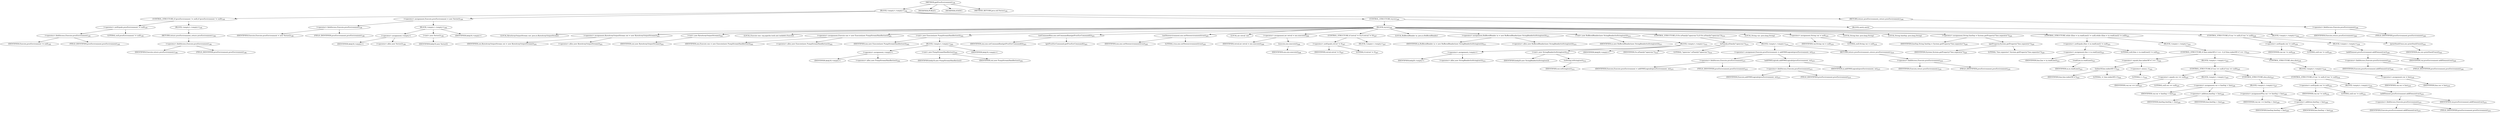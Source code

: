 digraph "getProcEnvironment" {  
"315" [label = <(METHOD,getProcEnvironment)<SUB>194</SUB>> ]
"316" [label = <(BLOCK,&lt;empty&gt;,&lt;empty&gt;)<SUB>194</SUB>> ]
"317" [label = <(CONTROL_STRUCTURE,if (procEnvironment != null),if (procEnvironment != null))<SUB>195</SUB>> ]
"318" [label = <(&lt;operator&gt;.notEquals,procEnvironment != null)<SUB>195</SUB>> ]
"319" [label = <(&lt;operator&gt;.fieldAccess,Execute.procEnvironment)<SUB>195</SUB>> ]
"320" [label = <(IDENTIFIER,Execute,procEnvironment != null)<SUB>195</SUB>> ]
"321" [label = <(FIELD_IDENTIFIER,procEnvironment,procEnvironment)<SUB>195</SUB>> ]
"322" [label = <(LITERAL,null,procEnvironment != null)<SUB>195</SUB>> ]
"323" [label = <(BLOCK,&lt;empty&gt;,&lt;empty&gt;)<SUB>195</SUB>> ]
"324" [label = <(RETURN,return procEnvironment;,return procEnvironment;)<SUB>196</SUB>> ]
"325" [label = <(&lt;operator&gt;.fieldAccess,Execute.procEnvironment)<SUB>196</SUB>> ]
"326" [label = <(IDENTIFIER,Execute,return procEnvironment;)<SUB>196</SUB>> ]
"327" [label = <(FIELD_IDENTIFIER,procEnvironment,procEnvironment)<SUB>196</SUB>> ]
"328" [label = <(&lt;operator&gt;.assignment,Execute.procEnvironment = new Vector())<SUB>199</SUB>> ]
"329" [label = <(&lt;operator&gt;.fieldAccess,Execute.procEnvironment)<SUB>199</SUB>> ]
"330" [label = <(IDENTIFIER,Execute,Execute.procEnvironment = new Vector())<SUB>199</SUB>> ]
"331" [label = <(FIELD_IDENTIFIER,procEnvironment,procEnvironment)<SUB>199</SUB>> ]
"332" [label = <(BLOCK,&lt;empty&gt;,&lt;empty&gt;)<SUB>199</SUB>> ]
"333" [label = <(&lt;operator&gt;.assignment,&lt;empty&gt;)> ]
"334" [label = <(IDENTIFIER,$obj16,&lt;empty&gt;)> ]
"335" [label = <(&lt;operator&gt;.alloc,new Vector())<SUB>199</SUB>> ]
"336" [label = <(&lt;init&gt;,new Vector())<SUB>199</SUB>> ]
"337" [label = <(IDENTIFIER,$obj16,new Vector())> ]
"338" [label = <(IDENTIFIER,$obj16,&lt;empty&gt;)> ]
"339" [label = <(CONTROL_STRUCTURE,try,try)<SUB>200</SUB>> ]
"340" [label = <(BLOCK,try,try)<SUB>200</SUB>> ]
"14" [label = <(LOCAL,ByteArrayOutputStream out: java.io.ByteArrayOutputStream)> ]
"341" [label = <(&lt;operator&gt;.assignment,ByteArrayOutputStream out = new ByteArrayOutputStream())<SUB>201</SUB>> ]
"342" [label = <(IDENTIFIER,out,ByteArrayOutputStream out = new ByteArrayOutputStream())<SUB>201</SUB>> ]
"343" [label = <(&lt;operator&gt;.alloc,new ByteArrayOutputStream())<SUB>201</SUB>> ]
"344" [label = <(&lt;init&gt;,new ByteArrayOutputStream())<SUB>201</SUB>> ]
"13" [label = <(IDENTIFIER,out,new ByteArrayOutputStream())<SUB>201</SUB>> ]
"16" [label = <(LOCAL,Execute exe: org.apache.tools.ant.taskdefs.Execute)> ]
"345" [label = <(&lt;operator&gt;.assignment,Execute exe = new Execute(new PumpStreamHandler(out)))<SUB>202</SUB>> ]
"346" [label = <(IDENTIFIER,exe,Execute exe = new Execute(new PumpStreamHandler(out)))<SUB>202</SUB>> ]
"347" [label = <(&lt;operator&gt;.alloc,new Execute(new PumpStreamHandler(out)))<SUB>202</SUB>> ]
"348" [label = <(&lt;init&gt;,new Execute(new PumpStreamHandler(out)))<SUB>202</SUB>> ]
"15" [label = <(IDENTIFIER,exe,new Execute(new PumpStreamHandler(out)))<SUB>202</SUB>> ]
"349" [label = <(BLOCK,&lt;empty&gt;,&lt;empty&gt;)<SUB>202</SUB>> ]
"350" [label = <(&lt;operator&gt;.assignment,&lt;empty&gt;)> ]
"351" [label = <(IDENTIFIER,$obj18,&lt;empty&gt;)> ]
"352" [label = <(&lt;operator&gt;.alloc,new PumpStreamHandler(out))<SUB>202</SUB>> ]
"353" [label = <(&lt;init&gt;,new PumpStreamHandler(out))<SUB>202</SUB>> ]
"354" [label = <(IDENTIFIER,$obj18,new PumpStreamHandler(out))> ]
"355" [label = <(IDENTIFIER,out,new PumpStreamHandler(out))<SUB>202</SUB>> ]
"356" [label = <(IDENTIFIER,$obj18,&lt;empty&gt;)> ]
"357" [label = <(setCommandline,exe.setCommandline(getProcEnvCommand()))<SUB>203</SUB>> ]
"358" [label = <(IDENTIFIER,exe,exe.setCommandline(getProcEnvCommand()))<SUB>203</SUB>> ]
"359" [label = <(getProcEnvCommand,getProcEnvCommand())<SUB>203</SUB>> ]
"360" [label = <(setNewenvironment,exe.setNewenvironment(true))<SUB>205</SUB>> ]
"361" [label = <(IDENTIFIER,exe,exe.setNewenvironment(true))<SUB>205</SUB>> ]
"362" [label = <(LITERAL,true,exe.setNewenvironment(true))<SUB>205</SUB>> ]
"363" [label = <(LOCAL,int retval: int)> ]
"364" [label = <(&lt;operator&gt;.assignment,int retval = exe.execute())<SUB>206</SUB>> ]
"365" [label = <(IDENTIFIER,retval,int retval = exe.execute())<SUB>206</SUB>> ]
"366" [label = <(execute,exe.execute())<SUB>206</SUB>> ]
"367" [label = <(IDENTIFIER,exe,exe.execute())<SUB>206</SUB>> ]
"368" [label = <(CONTROL_STRUCTURE,if (retval != 0),if (retval != 0))<SUB>207</SUB>> ]
"369" [label = <(&lt;operator&gt;.notEquals,retval != 0)<SUB>207</SUB>> ]
"370" [label = <(IDENTIFIER,retval,retval != 0)<SUB>207</SUB>> ]
"371" [label = <(LITERAL,0,retval != 0)<SUB>207</SUB>> ]
"372" [label = <(BLOCK,&lt;empty&gt;,&lt;empty&gt;)<SUB>207</SUB>> ]
"18" [label = <(LOCAL,BufferedReader in: java.io.BufferedReader)> ]
"373" [label = <(&lt;operator&gt;.assignment,BufferedReader in = new BufferedReader(new StringReader(toString(out))))<SUB>211</SUB>> ]
"374" [label = <(IDENTIFIER,in,BufferedReader in = new BufferedReader(new StringReader(toString(out))))<SUB>211</SUB>> ]
"375" [label = <(&lt;operator&gt;.alloc,new BufferedReader(new StringReader(toString(out))))<SUB>212</SUB>> ]
"376" [label = <(&lt;init&gt;,new BufferedReader(new StringReader(toString(out))))<SUB>212</SUB>> ]
"17" [label = <(IDENTIFIER,in,new BufferedReader(new StringReader(toString(out))))<SUB>211</SUB>> ]
"377" [label = <(BLOCK,&lt;empty&gt;,&lt;empty&gt;)<SUB>212</SUB>> ]
"378" [label = <(&lt;operator&gt;.assignment,&lt;empty&gt;)> ]
"379" [label = <(IDENTIFIER,$obj20,&lt;empty&gt;)> ]
"380" [label = <(&lt;operator&gt;.alloc,new StringReader(toString(out)))<SUB>212</SUB>> ]
"381" [label = <(&lt;init&gt;,new StringReader(toString(out)))<SUB>212</SUB>> ]
"382" [label = <(IDENTIFIER,$obj20,new StringReader(toString(out)))> ]
"383" [label = <(toString,toString(out))<SUB>212</SUB>> ]
"384" [label = <(IDENTIFIER,out,toString(out))<SUB>212</SUB>> ]
"385" [label = <(IDENTIFIER,$obj20,&lt;empty&gt;)> ]
"386" [label = <(CONTROL_STRUCTURE,if (Os.isFamily(&quot;openvms&quot;)),if (Os.isFamily(&quot;openvms&quot;)))<SUB>214</SUB>> ]
"387" [label = <(isFamily,isFamily(&quot;openvms&quot;))<SUB>214</SUB>> ]
"388" [label = <(IDENTIFIER,Os,isFamily(&quot;openvms&quot;))<SUB>214</SUB>> ]
"389" [label = <(LITERAL,&quot;openvms&quot;,isFamily(&quot;openvms&quot;))<SUB>214</SUB>> ]
"390" [label = <(BLOCK,&lt;empty&gt;,&lt;empty&gt;)<SUB>214</SUB>> ]
"391" [label = <(&lt;operator&gt;.assignment,Execute.procEnvironment = addVMSLogicals(procEnvironment, in))<SUB>215</SUB>> ]
"392" [label = <(&lt;operator&gt;.fieldAccess,Execute.procEnvironment)<SUB>215</SUB>> ]
"393" [label = <(IDENTIFIER,Execute,Execute.procEnvironment = addVMSLogicals(procEnvironment, in))<SUB>215</SUB>> ]
"394" [label = <(FIELD_IDENTIFIER,procEnvironment,procEnvironment)<SUB>215</SUB>> ]
"395" [label = <(addVMSLogicals,addVMSLogicals(procEnvironment, in))<SUB>215</SUB>> ]
"396" [label = <(&lt;operator&gt;.fieldAccess,Execute.procEnvironment)<SUB>215</SUB>> ]
"397" [label = <(IDENTIFIER,Execute,addVMSLogicals(procEnvironment, in))<SUB>215</SUB>> ]
"398" [label = <(FIELD_IDENTIFIER,procEnvironment,procEnvironment)<SUB>215</SUB>> ]
"399" [label = <(IDENTIFIER,in,addVMSLogicals(procEnvironment, in))<SUB>215</SUB>> ]
"400" [label = <(RETURN,return procEnvironment;,return procEnvironment;)<SUB>216</SUB>> ]
"401" [label = <(&lt;operator&gt;.fieldAccess,Execute.procEnvironment)<SUB>216</SUB>> ]
"402" [label = <(IDENTIFIER,Execute,return procEnvironment;)<SUB>216</SUB>> ]
"403" [label = <(FIELD_IDENTIFIER,procEnvironment,procEnvironment)<SUB>216</SUB>> ]
"404" [label = <(LOCAL,String var: java.lang.String)> ]
"405" [label = <(&lt;operator&gt;.assignment,String var = null)<SUB>219</SUB>> ]
"406" [label = <(IDENTIFIER,var,String var = null)<SUB>219</SUB>> ]
"407" [label = <(LITERAL,null,String var = null)<SUB>219</SUB>> ]
"408" [label = <(LOCAL,String line: java.lang.String)> ]
"409" [label = <(LOCAL,String lineSep: java.lang.String)> ]
"410" [label = <(&lt;operator&gt;.assignment,String lineSep = System.getProperty(&quot;line.separator&quot;))<SUB>220</SUB>> ]
"411" [label = <(IDENTIFIER,lineSep,String lineSep = System.getProperty(&quot;line.separator&quot;))<SUB>220</SUB>> ]
"412" [label = <(getProperty,System.getProperty(&quot;line.separator&quot;))<SUB>220</SUB>> ]
"413" [label = <(IDENTIFIER,System,System.getProperty(&quot;line.separator&quot;))<SUB>220</SUB>> ]
"414" [label = <(LITERAL,&quot;line.separator&quot;,System.getProperty(&quot;line.separator&quot;))<SUB>220</SUB>> ]
"415" [label = <(CONTROL_STRUCTURE,while ((line = in.readLine()) != null),while ((line = in.readLine()) != null))<SUB>221</SUB>> ]
"416" [label = <(&lt;operator&gt;.notEquals,(line = in.readLine()) != null)<SUB>221</SUB>> ]
"417" [label = <(&lt;operator&gt;.assignment,line = in.readLine())<SUB>221</SUB>> ]
"418" [label = <(IDENTIFIER,line,line = in.readLine())<SUB>221</SUB>> ]
"419" [label = <(readLine,in.readLine())<SUB>221</SUB>> ]
"420" [label = <(IDENTIFIER,in,in.readLine())<SUB>221</SUB>> ]
"421" [label = <(LITERAL,null,(line = in.readLine()) != null)<SUB>221</SUB>> ]
"422" [label = <(BLOCK,&lt;empty&gt;,&lt;empty&gt;)<SUB>221</SUB>> ]
"423" [label = <(CONTROL_STRUCTURE,if (line.indexOf('=') == -1),if (line.indexOf('=') == -1))<SUB>222</SUB>> ]
"424" [label = <(&lt;operator&gt;.equals,line.indexOf('=') == -1)<SUB>222</SUB>> ]
"425" [label = <(indexOf,line.indexOf('='))<SUB>222</SUB>> ]
"426" [label = <(IDENTIFIER,line,line.indexOf('='))<SUB>222</SUB>> ]
"427" [label = <(LITERAL,'=',line.indexOf('='))<SUB>222</SUB>> ]
"428" [label = <(&lt;operator&gt;.minus,-1)<SUB>222</SUB>> ]
"429" [label = <(LITERAL,1,-1)<SUB>222</SUB>> ]
"430" [label = <(BLOCK,&lt;empty&gt;,&lt;empty&gt;)<SUB>222</SUB>> ]
"431" [label = <(CONTROL_STRUCTURE,if (var == null),if (var == null))<SUB>225</SUB>> ]
"432" [label = <(&lt;operator&gt;.equals,var == null)<SUB>225</SUB>> ]
"433" [label = <(IDENTIFIER,var,var == null)<SUB>225</SUB>> ]
"434" [label = <(LITERAL,null,var == null)<SUB>225</SUB>> ]
"435" [label = <(BLOCK,&lt;empty&gt;,&lt;empty&gt;)<SUB>225</SUB>> ]
"436" [label = <(&lt;operator&gt;.assignment,var = lineSep + line)<SUB>226</SUB>> ]
"437" [label = <(IDENTIFIER,var,var = lineSep + line)<SUB>226</SUB>> ]
"438" [label = <(&lt;operator&gt;.addition,lineSep + line)<SUB>226</SUB>> ]
"439" [label = <(IDENTIFIER,lineSep,lineSep + line)<SUB>226</SUB>> ]
"440" [label = <(IDENTIFIER,line,lineSep + line)<SUB>226</SUB>> ]
"441" [label = <(CONTROL_STRUCTURE,else,else)<SUB>227</SUB>> ]
"442" [label = <(BLOCK,&lt;empty&gt;,&lt;empty&gt;)<SUB>227</SUB>> ]
"443" [label = <(&lt;operator&gt;.assignmentPlus,var += lineSep + line)<SUB>228</SUB>> ]
"444" [label = <(IDENTIFIER,var,var += lineSep + line)<SUB>228</SUB>> ]
"445" [label = <(&lt;operator&gt;.addition,lineSep + line)<SUB>228</SUB>> ]
"446" [label = <(IDENTIFIER,lineSep,lineSep + line)<SUB>228</SUB>> ]
"447" [label = <(IDENTIFIER,line,lineSep + line)<SUB>228</SUB>> ]
"448" [label = <(CONTROL_STRUCTURE,else,else)<SUB>230</SUB>> ]
"449" [label = <(BLOCK,&lt;empty&gt;,&lt;empty&gt;)<SUB>230</SUB>> ]
"450" [label = <(CONTROL_STRUCTURE,if (var != null),if (var != null))<SUB>232</SUB>> ]
"451" [label = <(&lt;operator&gt;.notEquals,var != null)<SUB>232</SUB>> ]
"452" [label = <(IDENTIFIER,var,var != null)<SUB>232</SUB>> ]
"453" [label = <(LITERAL,null,var != null)<SUB>232</SUB>> ]
"454" [label = <(BLOCK,&lt;empty&gt;,&lt;empty&gt;)<SUB>232</SUB>> ]
"455" [label = <(addElement,procEnvironment.addElement(var))<SUB>233</SUB>> ]
"456" [label = <(&lt;operator&gt;.fieldAccess,Execute.procEnvironment)<SUB>233</SUB>> ]
"457" [label = <(IDENTIFIER,Execute,procEnvironment.addElement(var))<SUB>233</SUB>> ]
"458" [label = <(FIELD_IDENTIFIER,procEnvironment,procEnvironment)<SUB>233</SUB>> ]
"459" [label = <(IDENTIFIER,var,procEnvironment.addElement(var))<SUB>233</SUB>> ]
"460" [label = <(&lt;operator&gt;.assignment,var = line)<SUB>235</SUB>> ]
"461" [label = <(IDENTIFIER,var,var = line)<SUB>235</SUB>> ]
"462" [label = <(IDENTIFIER,line,var = line)<SUB>235</SUB>> ]
"463" [label = <(CONTROL_STRUCTURE,if (var != null),if (var != null))<SUB>239</SUB>> ]
"464" [label = <(&lt;operator&gt;.notEquals,var != null)<SUB>239</SUB>> ]
"465" [label = <(IDENTIFIER,var,var != null)<SUB>239</SUB>> ]
"466" [label = <(LITERAL,null,var != null)<SUB>239</SUB>> ]
"467" [label = <(BLOCK,&lt;empty&gt;,&lt;empty&gt;)<SUB>239</SUB>> ]
"468" [label = <(addElement,procEnvironment.addElement(var))<SUB>240</SUB>> ]
"469" [label = <(&lt;operator&gt;.fieldAccess,Execute.procEnvironment)<SUB>240</SUB>> ]
"470" [label = <(IDENTIFIER,Execute,procEnvironment.addElement(var))<SUB>240</SUB>> ]
"471" [label = <(FIELD_IDENTIFIER,procEnvironment,procEnvironment)<SUB>240</SUB>> ]
"472" [label = <(IDENTIFIER,var,procEnvironment.addElement(var))<SUB>240</SUB>> ]
"473" [label = <(BLOCK,catch,catch)> ]
"474" [label = <(BLOCK,&lt;empty&gt;,&lt;empty&gt;)<SUB>242</SUB>> ]
"475" [label = <(printStackTrace,exc.printStackTrace())<SUB>243</SUB>> ]
"476" [label = <(IDENTIFIER,exc,exc.printStackTrace())<SUB>243</SUB>> ]
"477" [label = <(RETURN,return procEnvironment;,return procEnvironment;)<SUB>246</SUB>> ]
"478" [label = <(&lt;operator&gt;.fieldAccess,Execute.procEnvironment)<SUB>246</SUB>> ]
"479" [label = <(IDENTIFIER,Execute,return procEnvironment;)<SUB>246</SUB>> ]
"480" [label = <(FIELD_IDENTIFIER,procEnvironment,procEnvironment)<SUB>246</SUB>> ]
"481" [label = <(MODIFIER,PUBLIC)> ]
"482" [label = <(MODIFIER,STATIC)> ]
"483" [label = <(METHOD_RETURN,java.util.Vector)<SUB>194</SUB>> ]
  "315" -> "316" 
  "315" -> "481" 
  "315" -> "482" 
  "315" -> "483" 
  "316" -> "317" 
  "316" -> "328" 
  "316" -> "339" 
  "316" -> "477" 
  "317" -> "318" 
  "317" -> "323" 
  "318" -> "319" 
  "318" -> "322" 
  "319" -> "320" 
  "319" -> "321" 
  "323" -> "324" 
  "324" -> "325" 
  "325" -> "326" 
  "325" -> "327" 
  "328" -> "329" 
  "328" -> "332" 
  "329" -> "330" 
  "329" -> "331" 
  "332" -> "333" 
  "332" -> "336" 
  "332" -> "338" 
  "333" -> "334" 
  "333" -> "335" 
  "336" -> "337" 
  "339" -> "340" 
  "339" -> "473" 
  "340" -> "14" 
  "340" -> "341" 
  "340" -> "344" 
  "340" -> "16" 
  "340" -> "345" 
  "340" -> "348" 
  "340" -> "357" 
  "340" -> "360" 
  "340" -> "363" 
  "340" -> "364" 
  "340" -> "368" 
  "340" -> "18" 
  "340" -> "373" 
  "340" -> "376" 
  "340" -> "386" 
  "340" -> "404" 
  "340" -> "405" 
  "340" -> "408" 
  "340" -> "409" 
  "340" -> "410" 
  "340" -> "415" 
  "340" -> "463" 
  "341" -> "342" 
  "341" -> "343" 
  "344" -> "13" 
  "345" -> "346" 
  "345" -> "347" 
  "348" -> "15" 
  "348" -> "349" 
  "349" -> "350" 
  "349" -> "353" 
  "349" -> "356" 
  "350" -> "351" 
  "350" -> "352" 
  "353" -> "354" 
  "353" -> "355" 
  "357" -> "358" 
  "357" -> "359" 
  "360" -> "361" 
  "360" -> "362" 
  "364" -> "365" 
  "364" -> "366" 
  "366" -> "367" 
  "368" -> "369" 
  "368" -> "372" 
  "369" -> "370" 
  "369" -> "371" 
  "373" -> "374" 
  "373" -> "375" 
  "376" -> "17" 
  "376" -> "377" 
  "377" -> "378" 
  "377" -> "381" 
  "377" -> "385" 
  "378" -> "379" 
  "378" -> "380" 
  "381" -> "382" 
  "381" -> "383" 
  "383" -> "384" 
  "386" -> "387" 
  "386" -> "390" 
  "387" -> "388" 
  "387" -> "389" 
  "390" -> "391" 
  "390" -> "400" 
  "391" -> "392" 
  "391" -> "395" 
  "392" -> "393" 
  "392" -> "394" 
  "395" -> "396" 
  "395" -> "399" 
  "396" -> "397" 
  "396" -> "398" 
  "400" -> "401" 
  "401" -> "402" 
  "401" -> "403" 
  "405" -> "406" 
  "405" -> "407" 
  "410" -> "411" 
  "410" -> "412" 
  "412" -> "413" 
  "412" -> "414" 
  "415" -> "416" 
  "415" -> "422" 
  "416" -> "417" 
  "416" -> "421" 
  "417" -> "418" 
  "417" -> "419" 
  "419" -> "420" 
  "422" -> "423" 
  "423" -> "424" 
  "423" -> "430" 
  "423" -> "448" 
  "424" -> "425" 
  "424" -> "428" 
  "425" -> "426" 
  "425" -> "427" 
  "428" -> "429" 
  "430" -> "431" 
  "431" -> "432" 
  "431" -> "435" 
  "431" -> "441" 
  "432" -> "433" 
  "432" -> "434" 
  "435" -> "436" 
  "436" -> "437" 
  "436" -> "438" 
  "438" -> "439" 
  "438" -> "440" 
  "441" -> "442" 
  "442" -> "443" 
  "443" -> "444" 
  "443" -> "445" 
  "445" -> "446" 
  "445" -> "447" 
  "448" -> "449" 
  "449" -> "450" 
  "449" -> "460" 
  "450" -> "451" 
  "450" -> "454" 
  "451" -> "452" 
  "451" -> "453" 
  "454" -> "455" 
  "455" -> "456" 
  "455" -> "459" 
  "456" -> "457" 
  "456" -> "458" 
  "460" -> "461" 
  "460" -> "462" 
  "463" -> "464" 
  "463" -> "467" 
  "464" -> "465" 
  "464" -> "466" 
  "467" -> "468" 
  "468" -> "469" 
  "468" -> "472" 
  "469" -> "470" 
  "469" -> "471" 
  "473" -> "474" 
  "474" -> "475" 
  "475" -> "476" 
  "477" -> "478" 
  "478" -> "479" 
  "478" -> "480" 
}
